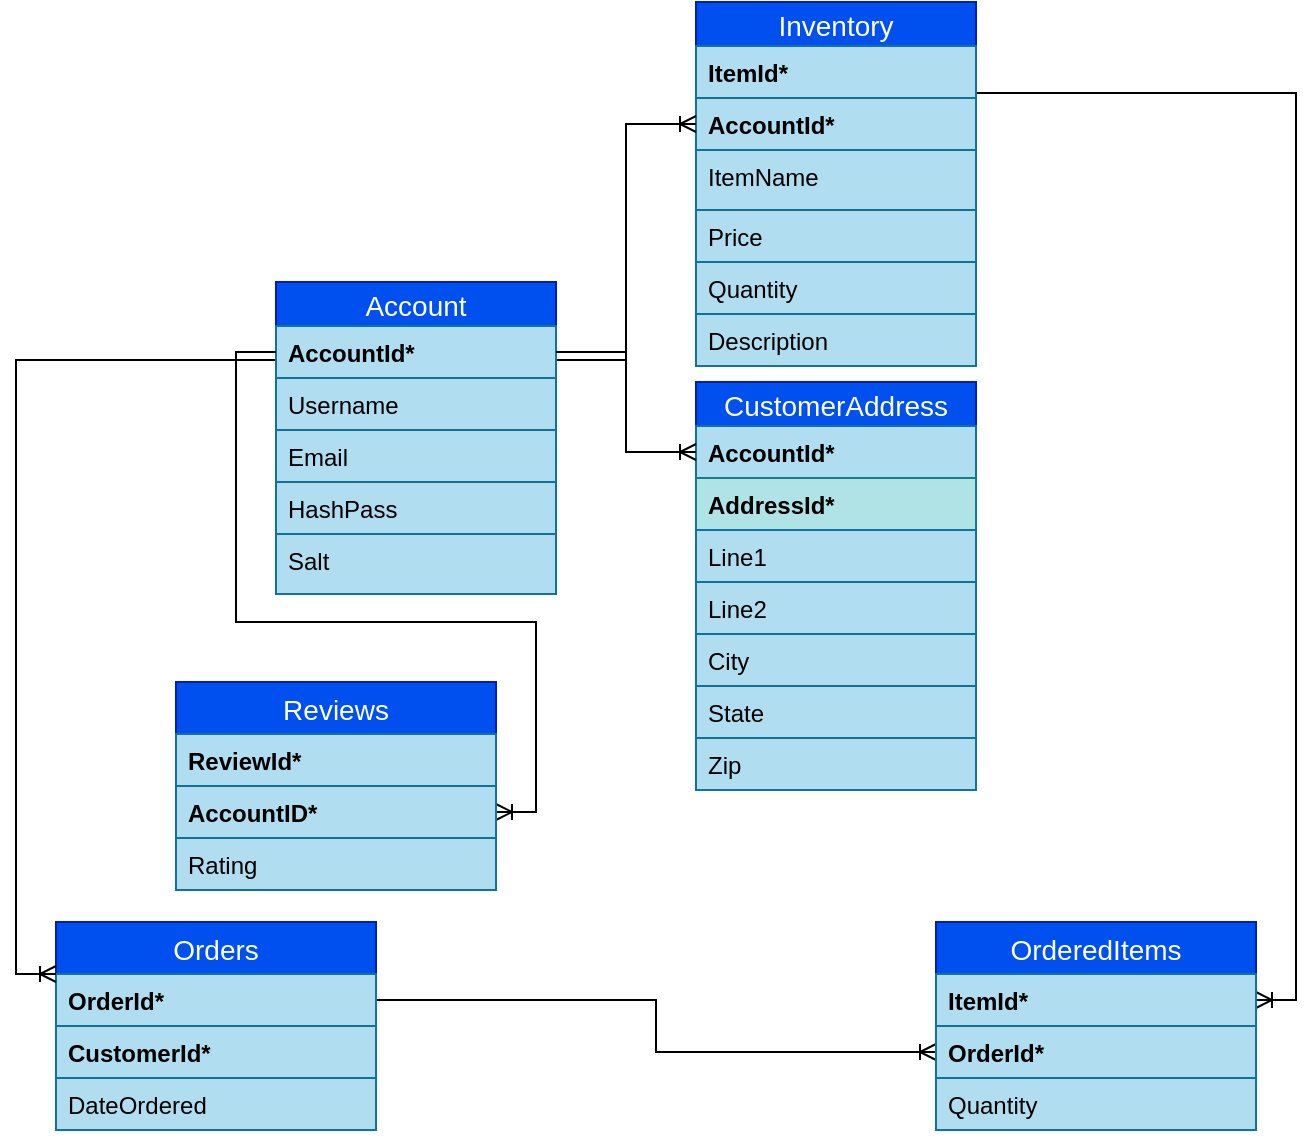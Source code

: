 <mxfile version="13.4.9" type="github">
  <diagram id="unekgs6rDZwSWhFbVp5t" name="Page-1">
    <mxGraphModel dx="1422" dy="791" grid="1" gridSize="10" guides="1" tooltips="1" connect="1" arrows="1" fold="1" page="1" pageScale="1" pageWidth="850" pageHeight="1100" math="0" shadow="0">
      <root>
        <mxCell id="0" />
        <mxCell id="1" parent="0" />
        <mxCell id="p-x26-pCPJ933fivSphl-71" style="edgeStyle=orthogonalEdgeStyle;rounded=0;orthogonalLoop=1;jettySize=auto;html=1;exitX=1;exitY=0.25;exitDx=0;exitDy=0;entryX=1;entryY=0.5;entryDx=0;entryDy=0;endArrow=ERoneToMany;endFill=0;" parent="1" source="l6Wv7LGstVZR9h47YhLv-12" target="l6Wv7LGstVZR9h47YhLv-19" edge="1">
          <mxGeometry relative="1" as="geometry" />
        </mxCell>
        <mxCell id="l6Wv7LGstVZR9h47YhLv-12" value="Inventory" style="swimlane;fontStyle=0;childLayout=stackLayout;horizontal=1;startSize=22;horizontalStack=0;resizeParent=1;resizeParentMax=0;resizeLast=0;collapsible=1;marginBottom=0;align=center;fontSize=14;fillColor=#0050ef;strokeColor=#001DBC;fontColor=#ffffff;" parent="1" vertex="1">
          <mxGeometry x="470" y="20" width="140" height="182" as="geometry" />
        </mxCell>
        <mxCell id="l6Wv7LGstVZR9h47YhLv-13" value="ItemId*" style="text;strokeColor=#10739e;fillColor=#b1ddf0;spacingLeft=4;spacingRight=4;overflow=hidden;rotatable=0;points=[[0,0.5],[1,0.5]];portConstraint=eastwest;fontSize=12;fontStyle=1" parent="l6Wv7LGstVZR9h47YhLv-12" vertex="1">
          <mxGeometry y="22" width="140" height="26" as="geometry" />
        </mxCell>
        <mxCell id="l6Wv7LGstVZR9h47YhLv-14" value="AccountId*" style="text;strokeColor=#10739e;fillColor=#b1ddf0;spacingLeft=4;spacingRight=4;overflow=hidden;rotatable=0;points=[[0,0.5],[1,0.5]];portConstraint=eastwest;fontSize=12;fontStyle=1" parent="l6Wv7LGstVZR9h47YhLv-12" vertex="1">
          <mxGeometry y="48" width="140" height="26" as="geometry" />
        </mxCell>
        <mxCell id="cApuXRFU2reZEmLTlbCV-1" value="ItemName" style="text;strokeColor=#10739e;fillColor=#b1ddf0;spacingLeft=4;spacingRight=4;overflow=hidden;rotatable=0;points=[[0,0.5],[1,0.5]];portConstraint=eastwest;fontSize=12;" vertex="1" parent="l6Wv7LGstVZR9h47YhLv-12">
          <mxGeometry y="74" width="140" height="30" as="geometry" />
        </mxCell>
        <mxCell id="l6Wv7LGstVZR9h47YhLv-15" value="Price" style="text;strokeColor=#10739e;fillColor=#b1ddf0;spacingLeft=4;spacingRight=4;overflow=hidden;rotatable=0;points=[[0,0.5],[1,0.5]];portConstraint=eastwest;fontSize=12;" parent="l6Wv7LGstVZR9h47YhLv-12" vertex="1">
          <mxGeometry y="104" width="140" height="26" as="geometry" />
        </mxCell>
        <mxCell id="l6Wv7LGstVZR9h47YhLv-16" value="Quantity" style="text;strokeColor=#10739e;fillColor=#b1ddf0;spacingLeft=4;spacingRight=4;overflow=hidden;rotatable=0;points=[[0,0.5],[1,0.5]];portConstraint=eastwest;fontSize=12;" parent="l6Wv7LGstVZR9h47YhLv-12" vertex="1">
          <mxGeometry y="130" width="140" height="26" as="geometry" />
        </mxCell>
        <mxCell id="l6Wv7LGstVZR9h47YhLv-17" value="Description" style="text;strokeColor=#10739e;fillColor=#b1ddf0;spacingLeft=4;spacingRight=4;overflow=hidden;rotatable=0;points=[[0,0.5],[1,0.5]];portConstraint=eastwest;fontSize=12;" parent="l6Wv7LGstVZR9h47YhLv-12" vertex="1">
          <mxGeometry y="156" width="140" height="26" as="geometry" />
        </mxCell>
        <mxCell id="p-x26-pCPJ933fivSphl-70" style="edgeStyle=orthogonalEdgeStyle;rounded=0;orthogonalLoop=1;jettySize=auto;html=1;exitX=1;exitY=0.5;exitDx=0;exitDy=0;entryX=0;entryY=0.5;entryDx=0;entryDy=0;endArrow=ERoneToMany;endFill=0;" parent="1" source="l6Wv7LGstVZR9h47YhLv-24" target="l6Wv7LGstVZR9h47YhLv-20" edge="1">
          <mxGeometry relative="1" as="geometry" />
        </mxCell>
        <mxCell id="l6Wv7LGstVZR9h47YhLv-18" value="OrderedItems" style="swimlane;fontStyle=0;childLayout=stackLayout;horizontal=1;startSize=26;horizontalStack=0;resizeParent=1;resizeParentMax=0;resizeLast=0;collapsible=1;marginBottom=0;align=center;fontSize=14;fillColor=#0050ef;strokeColor=#001DBC;fontColor=#ffffff;" parent="1" vertex="1">
          <mxGeometry x="590" y="480" width="160" height="104" as="geometry" />
        </mxCell>
        <mxCell id="l6Wv7LGstVZR9h47YhLv-19" value="ItemId*" style="text;strokeColor=#10739e;fillColor=#b1ddf0;spacingLeft=4;spacingRight=4;overflow=hidden;rotatable=0;points=[[0,0.5],[1,0.5]];portConstraint=eastwest;fontSize=12;fontStyle=1" parent="l6Wv7LGstVZR9h47YhLv-18" vertex="1">
          <mxGeometry y="26" width="160" height="26" as="geometry" />
        </mxCell>
        <mxCell id="l6Wv7LGstVZR9h47YhLv-20" value="OrderId*" style="text;strokeColor=#10739e;fillColor=#b1ddf0;spacingLeft=4;spacingRight=4;overflow=hidden;rotatable=0;points=[[0,0.5],[1,0.5]];portConstraint=eastwest;fontSize=12;fontStyle=1" parent="l6Wv7LGstVZR9h47YhLv-18" vertex="1">
          <mxGeometry y="52" width="160" height="26" as="geometry" />
        </mxCell>
        <mxCell id="l6Wv7LGstVZR9h47YhLv-21" value="Quantity" style="text;strokeColor=#10739e;fillColor=#b1ddf0;spacingLeft=4;spacingRight=4;overflow=hidden;rotatable=0;points=[[0,0.5],[1,0.5]];portConstraint=eastwest;fontSize=12;" parent="l6Wv7LGstVZR9h47YhLv-18" vertex="1">
          <mxGeometry y="78" width="160" height="26" as="geometry" />
        </mxCell>
        <mxCell id="l6Wv7LGstVZR9h47YhLv-23" value="Orders" style="swimlane;fontStyle=0;childLayout=stackLayout;horizontal=1;startSize=26;horizontalStack=0;resizeParent=1;resizeParentMax=0;resizeLast=0;collapsible=1;marginBottom=0;align=center;fontSize=14;fillColor=#0050ef;strokeColor=#001DBC;fontColor=#ffffff;" parent="1" vertex="1">
          <mxGeometry x="150" y="480" width="160" height="104" as="geometry" />
        </mxCell>
        <mxCell id="l6Wv7LGstVZR9h47YhLv-24" value="OrderId*" style="text;strokeColor=#10739e;fillColor=#b1ddf0;spacingLeft=4;spacingRight=4;overflow=hidden;rotatable=0;points=[[0,0.5],[1,0.5]];portConstraint=eastwest;fontSize=12;fontStyle=1" parent="l6Wv7LGstVZR9h47YhLv-23" vertex="1">
          <mxGeometry y="26" width="160" height="26" as="geometry" />
        </mxCell>
        <mxCell id="l6Wv7LGstVZR9h47YhLv-27" value="CustomerId*" style="text;strokeColor=#10739e;fillColor=#b1ddf0;spacingLeft=4;spacingRight=4;overflow=hidden;rotatable=0;points=[[0,0.5],[1,0.5]];portConstraint=eastwest;fontSize=12;fontStyle=1" parent="l6Wv7LGstVZR9h47YhLv-23" vertex="1">
          <mxGeometry y="52" width="160" height="26" as="geometry" />
        </mxCell>
        <mxCell id="l6Wv7LGstVZR9h47YhLv-29" value="DateOrdered" style="text;strokeColor=#10739e;fillColor=#b1ddf0;spacingLeft=4;spacingRight=4;overflow=hidden;rotatable=0;points=[[0,0.5],[1,0.5]];portConstraint=eastwest;fontSize=12;" parent="l6Wv7LGstVZR9h47YhLv-23" vertex="1">
          <mxGeometry y="78" width="160" height="26" as="geometry" />
        </mxCell>
        <mxCell id="p-x26-pCPJ933fivSphl-10" value="CustomerAddress" style="swimlane;fontStyle=0;childLayout=stackLayout;horizontal=1;startSize=22;horizontalStack=0;resizeParent=1;resizeParentMax=0;resizeLast=0;collapsible=1;marginBottom=0;align=center;fontSize=14;fillColor=#0050ef;strokeColor=#001DBC;fontColor=#ffffff;" parent="1" vertex="1">
          <mxGeometry x="470" y="210" width="140" height="204" as="geometry" />
        </mxCell>
        <mxCell id="p-x26-pCPJ933fivSphl-11" value="AccountId*" style="text;strokeColor=#10739e;fillColor=#b1ddf0;spacingLeft=4;spacingRight=4;overflow=hidden;rotatable=0;points=[[0,0.5],[1,0.5]];portConstraint=eastwest;fontSize=12;fontStyle=1" parent="p-x26-pCPJ933fivSphl-10" vertex="1">
          <mxGeometry y="22" width="140" height="26" as="geometry" />
        </mxCell>
        <mxCell id="p-x26-pCPJ933fivSphl-39" value="AddressId*" style="text;strokeColor=#0e8088;fillColor=#b0e3e6;spacingLeft=4;spacingRight=4;overflow=hidden;rotatable=0;points=[[0,0.5],[1,0.5]];portConstraint=eastwest;fontSize=12;fontStyle=1" parent="p-x26-pCPJ933fivSphl-10" vertex="1">
          <mxGeometry y="48" width="140" height="26" as="geometry" />
        </mxCell>
        <mxCell id="p-x26-pCPJ933fivSphl-12" value="Line1" style="text;strokeColor=#10739e;fillColor=#b1ddf0;spacingLeft=4;spacingRight=4;overflow=hidden;rotatable=0;points=[[0,0.5],[1,0.5]];portConstraint=eastwest;fontSize=12;" parent="p-x26-pCPJ933fivSphl-10" vertex="1">
          <mxGeometry y="74" width="140" height="26" as="geometry" />
        </mxCell>
        <mxCell id="p-x26-pCPJ933fivSphl-14" value="Line2" style="text;strokeColor=#10739e;fillColor=#b1ddf0;spacingLeft=4;spacingRight=4;overflow=hidden;rotatable=0;points=[[0,0.5],[1,0.5]];portConstraint=eastwest;fontSize=12;" parent="p-x26-pCPJ933fivSphl-10" vertex="1">
          <mxGeometry y="100" width="140" height="26" as="geometry" />
        </mxCell>
        <mxCell id="p-x26-pCPJ933fivSphl-15" value="City" style="text;strokeColor=#10739e;fillColor=#b1ddf0;spacingLeft=4;spacingRight=4;overflow=hidden;rotatable=0;points=[[0,0.5],[1,0.5]];portConstraint=eastwest;fontSize=12;" parent="p-x26-pCPJ933fivSphl-10" vertex="1">
          <mxGeometry y="126" width="140" height="26" as="geometry" />
        </mxCell>
        <mxCell id="p-x26-pCPJ933fivSphl-16" value="State" style="text;strokeColor=#10739e;fillColor=#b1ddf0;spacingLeft=4;spacingRight=4;overflow=hidden;rotatable=0;points=[[0,0.5],[1,0.5]];portConstraint=eastwest;fontSize=12;" parent="p-x26-pCPJ933fivSphl-10" vertex="1">
          <mxGeometry y="152" width="140" height="26" as="geometry" />
        </mxCell>
        <mxCell id="p-x26-pCPJ933fivSphl-37" value="Zip" style="text;strokeColor=#10739e;fillColor=#b1ddf0;spacingLeft=4;spacingRight=4;overflow=hidden;rotatable=0;points=[[0,0.5],[1,0.5]];portConstraint=eastwest;fontSize=12;" parent="p-x26-pCPJ933fivSphl-10" vertex="1">
          <mxGeometry y="178" width="140" height="26" as="geometry" />
        </mxCell>
        <mxCell id="vdTxBb5qW8Bdh_h2SQRC-1" style="edgeStyle=orthogonalEdgeStyle;rounded=0;orthogonalLoop=1;jettySize=auto;html=1;exitX=1;exitY=0.25;exitDx=0;exitDy=0;entryX=0;entryY=0.5;entryDx=0;entryDy=0;endArrow=ERoneToMany;endFill=0;" parent="1" source="p-x26-pCPJ933fivSphl-18" target="l6Wv7LGstVZR9h47YhLv-14" edge="1">
          <mxGeometry relative="1" as="geometry" />
        </mxCell>
        <mxCell id="vdTxBb5qW8Bdh_h2SQRC-4" style="edgeStyle=orthogonalEdgeStyle;rounded=0;orthogonalLoop=1;jettySize=auto;html=1;exitX=0;exitY=0.25;exitDx=0;exitDy=0;entryX=0;entryY=0.25;entryDx=0;entryDy=0;endArrow=ERoneToMany;endFill=0;" parent="1" source="p-x26-pCPJ933fivSphl-18" target="l6Wv7LGstVZR9h47YhLv-23" edge="1">
          <mxGeometry relative="1" as="geometry" />
        </mxCell>
        <mxCell id="p-x26-pCPJ933fivSphl-18" value="Account" style="swimlane;fontStyle=0;childLayout=stackLayout;horizontal=1;startSize=22;horizontalStack=0;resizeParent=1;resizeParentMax=0;resizeLast=0;collapsible=1;marginBottom=0;align=center;fontSize=14;fillColor=#0050ef;strokeColor=#001DBC;fontColor=#ffffff;" parent="1" vertex="1">
          <mxGeometry x="260" y="160" width="140" height="156" as="geometry" />
        </mxCell>
        <mxCell id="p-x26-pCPJ933fivSphl-19" value="AccountId*" style="text;strokeColor=#10739e;fillColor=#b1ddf0;spacingLeft=4;spacingRight=4;overflow=hidden;rotatable=0;points=[[0,0.5],[1,0.5]];portConstraint=eastwest;fontSize=12;fontStyle=1" parent="p-x26-pCPJ933fivSphl-18" vertex="1">
          <mxGeometry y="22" width="140" height="26" as="geometry" />
        </mxCell>
        <mxCell id="p-x26-pCPJ933fivSphl-21" value="Username" style="text;strokeColor=#10739e;fillColor=#b1ddf0;spacingLeft=4;spacingRight=4;overflow=hidden;rotatable=0;points=[[0,0.5],[1,0.5]];portConstraint=eastwest;fontSize=12;" parent="p-x26-pCPJ933fivSphl-18" vertex="1">
          <mxGeometry y="48" width="140" height="26" as="geometry" />
        </mxCell>
        <mxCell id="p-x26-pCPJ933fivSphl-22" value="Email" style="text;strokeColor=#10739e;fillColor=#b1ddf0;spacingLeft=4;spacingRight=4;overflow=hidden;rotatable=0;points=[[0,0.5],[1,0.5]];portConstraint=eastwest;fontSize=12;" parent="p-x26-pCPJ933fivSphl-18" vertex="1">
          <mxGeometry y="74" width="140" height="26" as="geometry" />
        </mxCell>
        <mxCell id="p-x26-pCPJ933fivSphl-23" value="HashPass" style="text;strokeColor=#10739e;fillColor=#b1ddf0;spacingLeft=4;spacingRight=4;overflow=hidden;rotatable=0;points=[[0,0.5],[1,0.5]];portConstraint=eastwest;fontSize=12;" parent="p-x26-pCPJ933fivSphl-18" vertex="1">
          <mxGeometry y="100" width="140" height="26" as="geometry" />
        </mxCell>
        <mxCell id="cApuXRFU2reZEmLTlbCV-2" value="Salt&#xa;" style="text;strokeColor=#10739e;fillColor=#b1ddf0;spacingLeft=4;spacingRight=4;overflow=hidden;rotatable=0;points=[[0,0.5],[1,0.5]];portConstraint=eastwest;fontSize=12;" vertex="1" parent="p-x26-pCPJ933fivSphl-18">
          <mxGeometry y="126" width="140" height="30" as="geometry" />
        </mxCell>
        <mxCell id="vdTxBb5qW8Bdh_h2SQRC-2" style="edgeStyle=orthogonalEdgeStyle;rounded=0;orthogonalLoop=1;jettySize=auto;html=1;exitX=1;exitY=0.5;exitDx=0;exitDy=0;entryX=0;entryY=0.5;entryDx=0;entryDy=0;endArrow=ERoneToMany;endFill=0;" parent="1" source="p-x26-pCPJ933fivSphl-19" target="p-x26-pCPJ933fivSphl-11" edge="1">
          <mxGeometry relative="1" as="geometry" />
        </mxCell>
        <mxCell id="vdTxBb5qW8Bdh_h2SQRC-3" style="edgeStyle=orthogonalEdgeStyle;rounded=0;orthogonalLoop=1;jettySize=auto;html=1;exitX=0;exitY=0.5;exitDx=0;exitDy=0;endArrow=ERoneToMany;endFill=0;" parent="1" source="p-x26-pCPJ933fivSphl-19" target="p-x26-pCPJ933fivSphl-4" edge="1">
          <mxGeometry relative="1" as="geometry">
            <mxPoint x="240" y="390" as="targetPoint" />
            <Array as="points">
              <mxPoint x="240" y="195" />
              <mxPoint x="240" y="330" />
              <mxPoint x="390" y="330" />
              <mxPoint x="390" y="425" />
            </Array>
          </mxGeometry>
        </mxCell>
        <mxCell id="p-x26-pCPJ933fivSphl-1" value="Reviews" style="swimlane;fontStyle=0;childLayout=stackLayout;horizontal=1;startSize=26;horizontalStack=0;resizeParent=1;resizeParentMax=0;resizeLast=0;collapsible=1;marginBottom=0;align=center;fontSize=14;fillColor=#0050ef;strokeColor=#001DBC;fontColor=#ffffff;" parent="1" vertex="1">
          <mxGeometry x="210" y="360" width="160" height="104" as="geometry" />
        </mxCell>
        <mxCell id="p-x26-pCPJ933fivSphl-2" value="ReviewId*" style="text;strokeColor=#10739e;fillColor=#b1ddf0;spacingLeft=4;spacingRight=4;overflow=hidden;rotatable=0;points=[[0,0.5],[1,0.5]];portConstraint=eastwest;fontSize=12;fontStyle=1" parent="p-x26-pCPJ933fivSphl-1" vertex="1">
          <mxGeometry y="26" width="160" height="26" as="geometry" />
        </mxCell>
        <mxCell id="p-x26-pCPJ933fivSphl-4" value="AccountID*" style="text;strokeColor=#10739e;fillColor=#b1ddf0;spacingLeft=4;spacingRight=4;overflow=hidden;rotatable=0;points=[[0,0.5],[1,0.5]];portConstraint=eastwest;fontSize=12;verticalAlign=top;fontStyle=1" parent="p-x26-pCPJ933fivSphl-1" vertex="1">
          <mxGeometry y="52" width="160" height="26" as="geometry" />
        </mxCell>
        <mxCell id="p-x26-pCPJ933fivSphl-3" value="Rating" style="text;strokeColor=#10739e;fillColor=#b1ddf0;spacingLeft=4;spacingRight=4;overflow=hidden;rotatable=0;points=[[0,0.5],[1,0.5]];portConstraint=eastwest;fontSize=12;" parent="p-x26-pCPJ933fivSphl-1" vertex="1">
          <mxGeometry y="78" width="160" height="26" as="geometry" />
        </mxCell>
      </root>
    </mxGraphModel>
  </diagram>
</mxfile>
